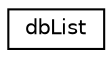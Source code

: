 digraph "Graphical Class Hierarchy"
{
 // INTERACTIVE_SVG=YES
 // LATEX_PDF_SIZE
  edge [fontname="Helvetica",fontsize="10",labelfontname="Helvetica",labelfontsize="10"];
  node [fontname="Helvetica",fontsize="10",shape=record];
  rankdir="LR";
  Node0 [label="dbList",height=0.2,width=0.4,color="black", fillcolor="white", style="filled",URL="$classdbList.html",tooltip=" "];
}

